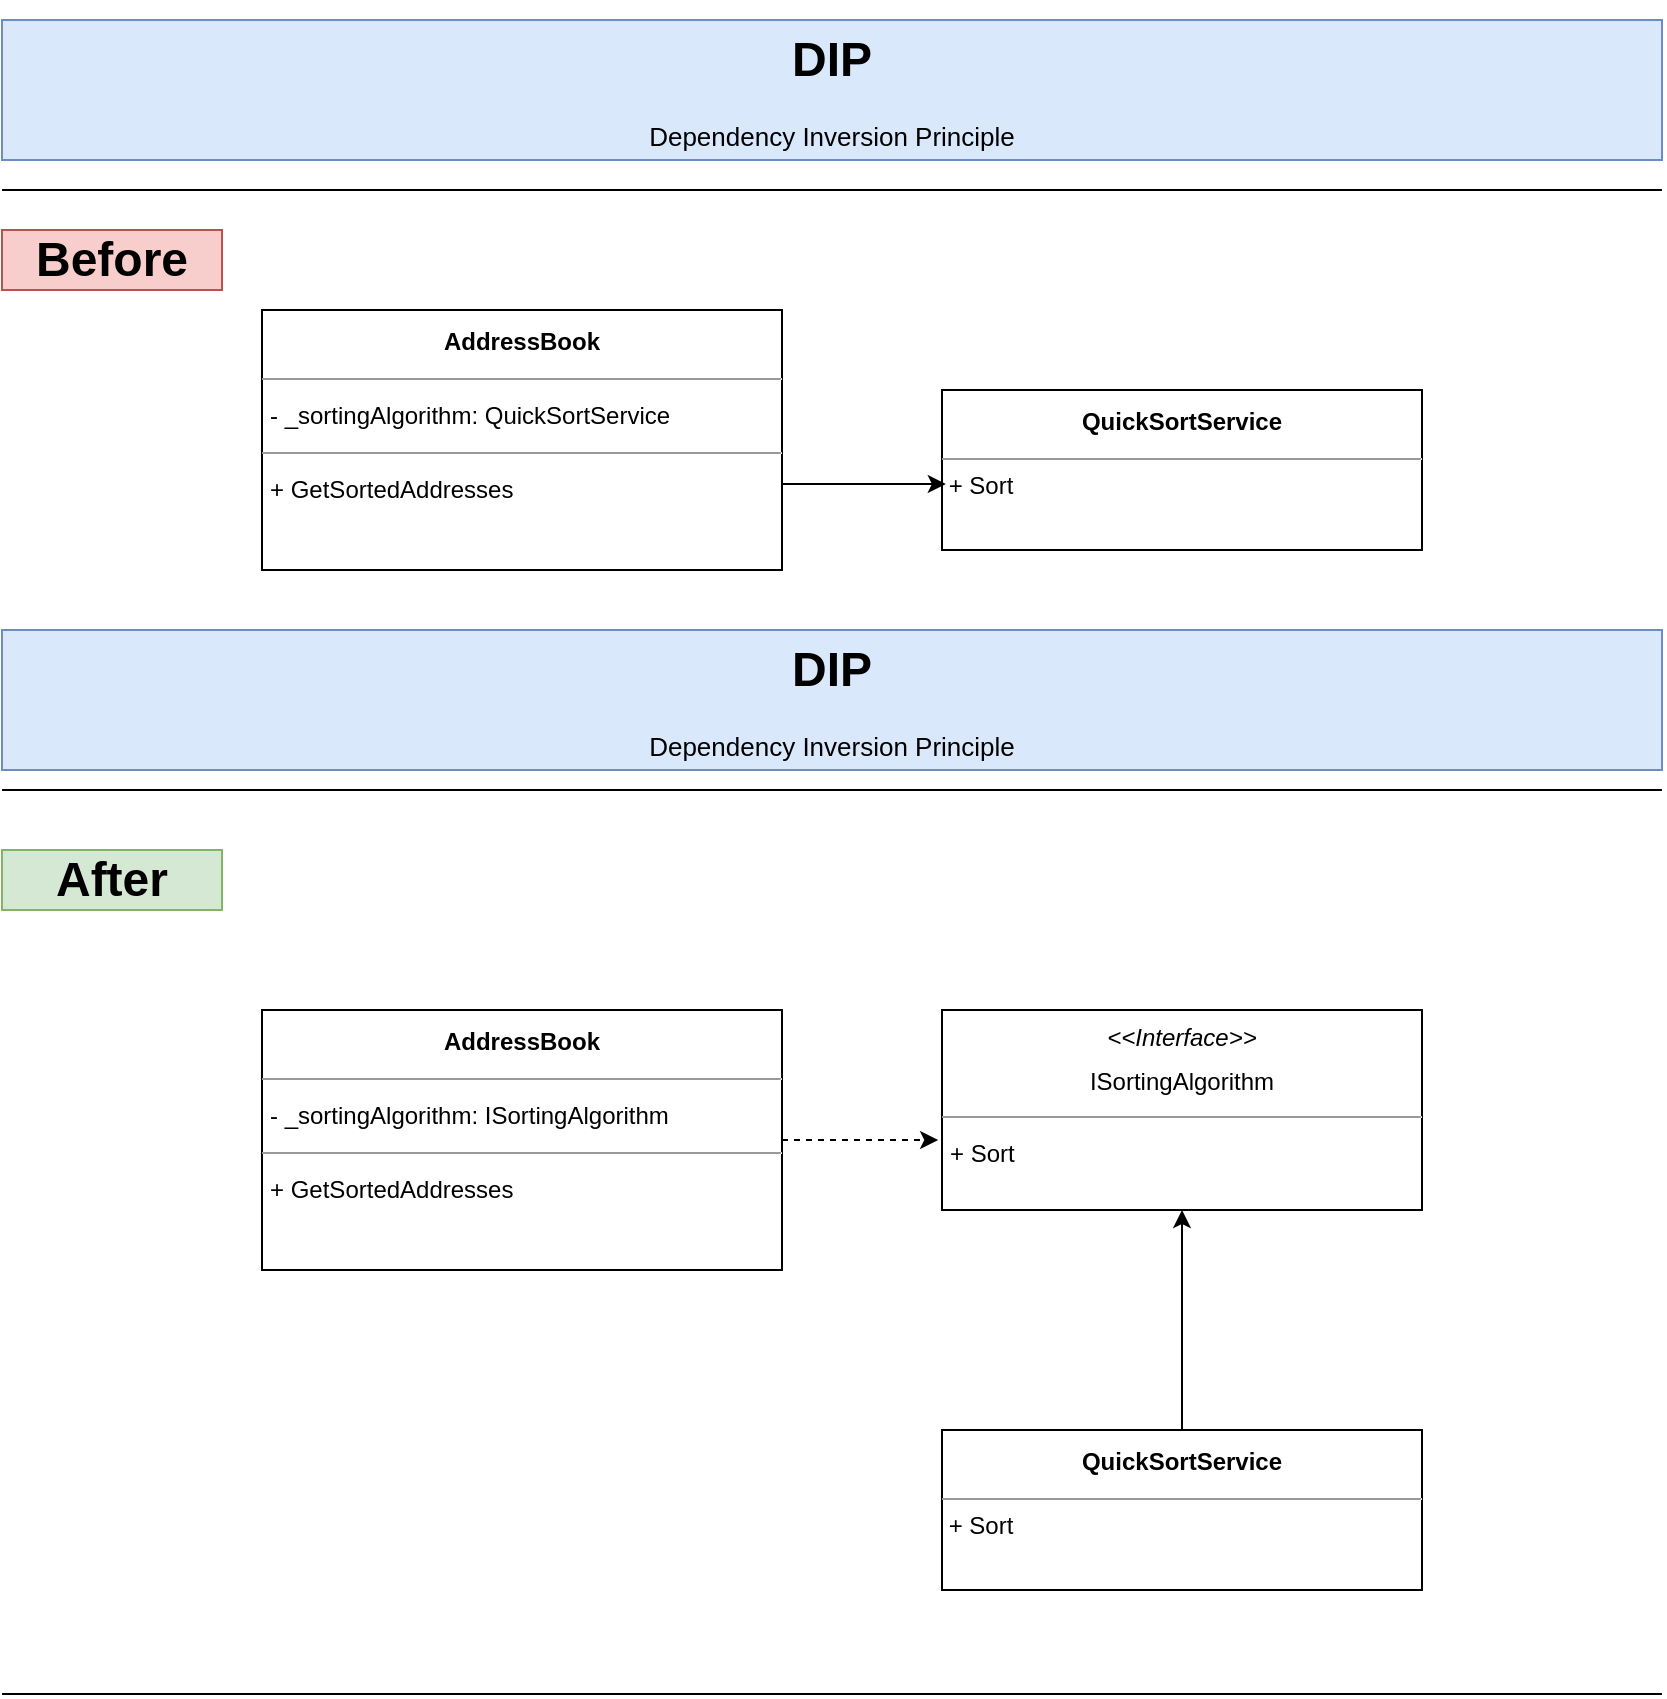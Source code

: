 <mxfile version="22.1.16" type="github">
  <diagram name="Page-1" id="HVa2IQAThoXC0-lEwRJ8">
    <mxGraphModel dx="1050" dy="541" grid="1" gridSize="10" guides="1" tooltips="1" connect="1" arrows="1" fold="1" page="1" pageScale="1" pageWidth="850" pageHeight="1100" math="0" shadow="0">
      <root>
        <mxCell id="0" />
        <mxCell id="1" parent="0" />
        <mxCell id="jmvI8g2nnBaHRP0kl7Kx-1" value="&lt;h1 style=&quot;&quot;&gt;DIP&lt;/h1&gt;&lt;p style=&quot;font-size: 13px;&quot;&gt;Dependency Inversion Principle&lt;/p&gt;" style="text;html=1;strokeColor=#6c8ebf;fillColor=#dae8fc;spacing=5;spacingTop=-20;whiteSpace=wrap;overflow=hidden;rounded=0;align=center;" parent="1" vertex="1">
          <mxGeometry x="10" y="15" width="830" height="70" as="geometry" />
        </mxCell>
        <mxCell id="jmvI8g2nnBaHRP0kl7Kx-2" value="&lt;h1&gt;Before&lt;/h1&gt;" style="text;html=1;strokeColor=#b85450;fillColor=#f8cecc;align=center;verticalAlign=middle;whiteSpace=wrap;rounded=0;" parent="1" vertex="1">
          <mxGeometry x="10" y="120" width="110" height="30" as="geometry" />
        </mxCell>
        <mxCell id="jmvI8g2nnBaHRP0kl7Kx-3" value="&lt;h1&gt;After&lt;/h1&gt;" style="text;html=1;strokeColor=#82b366;fillColor=#d5e8d4;align=center;verticalAlign=middle;whiteSpace=wrap;rounded=0;" parent="1" vertex="1">
          <mxGeometry x="10" y="430" width="110" height="30" as="geometry" />
        </mxCell>
        <mxCell id="jmvI8g2nnBaHRP0kl7Kx-4" value="" style="endArrow=none;html=1;rounded=0;" parent="1" edge="1">
          <mxGeometry width="50" height="50" relative="1" as="geometry">
            <mxPoint x="10" y="400" as="sourcePoint" />
            <mxPoint x="840" y="400" as="targetPoint" />
          </mxGeometry>
        </mxCell>
        <mxCell id="jmvI8g2nnBaHRP0kl7Kx-5" value="" style="endArrow=none;html=1;rounded=0;" parent="1" edge="1">
          <mxGeometry width="50" height="50" relative="1" as="geometry">
            <mxPoint x="10" y="852" as="sourcePoint" />
            <mxPoint x="840" y="852" as="targetPoint" />
          </mxGeometry>
        </mxCell>
        <mxCell id="jmvI8g2nnBaHRP0kl7Kx-6" value="" style="endArrow=none;html=1;rounded=0;" parent="1" edge="1">
          <mxGeometry width="50" height="50" relative="1" as="geometry">
            <mxPoint x="10" y="100" as="sourcePoint" />
            <mxPoint x="840" y="100" as="targetPoint" />
          </mxGeometry>
        </mxCell>
        <mxCell id="jmvI8g2nnBaHRP0kl7Kx-9" value="&lt;p style=&quot;text-align: center; margin: 4px 0px 0px; line-height: 200%;&quot;&gt;&lt;b&gt;QuickSortService&lt;/b&gt;&lt;br&gt;&lt;/p&gt;&lt;hr style=&quot;line-height: 200%;&quot; size=&quot;1&quot;&gt;&lt;p style=&quot;margin: 0px 0px 0px 4px; line-height: 200%;&quot;&gt;&lt;/p&gt;&amp;nbsp;+&amp;nbsp;Sort&lt;p style=&quot;margin: 0px 0px 0px 4px; line-height: 200%;&quot;&gt;&lt;span style=&quot;background-color: initial;&quot;&gt;&lt;br&gt;&lt;/span&gt;&lt;/p&gt;" style="verticalAlign=top;align=left;overflow=fill;fontSize=12;fontFamily=Helvetica;html=1;whiteSpace=wrap;" parent="1" vertex="1">
          <mxGeometry x="480" y="200" width="240" height="80" as="geometry" />
        </mxCell>
        <mxCell id="jmvI8g2nnBaHRP0kl7Kx-14" style="edgeStyle=orthogonalEdgeStyle;rounded=0;orthogonalLoop=1;jettySize=auto;html=1;exitX=1;exitY=0.669;exitDx=0;exitDy=0;exitPerimeter=0;entryX=0.008;entryY=0.588;entryDx=0;entryDy=0;entryPerimeter=0;" parent="1" source="jmvI8g2nnBaHRP0kl7Kx-13" target="jmvI8g2nnBaHRP0kl7Kx-9" edge="1">
          <mxGeometry relative="1" as="geometry" />
        </mxCell>
        <mxCell id="jmvI8g2nnBaHRP0kl7Kx-13" value="&lt;p style=&quot;text-align: center; margin: 4px 0px 0px; line-height: 200%;&quot;&gt;&lt;b&gt;AddressBook&lt;/b&gt;&lt;br&gt;&lt;/p&gt;&lt;hr style=&quot;line-height: 200%;&quot; size=&quot;1&quot;&gt;&lt;p style=&quot;margin: 0px 0px 0px 4px; line-height: 200%;&quot;&gt; - _sortingAlgorithm: QuickSortService&lt;br&gt;&lt;/p&gt;&lt;hr style=&quot;line-height: 200%;&quot; size=&quot;1&quot;&gt;&lt;p style=&quot;margin: 0px 0px 0px 4px; line-height: 200%;&quot;&gt;+ GetSortedAddresses&lt;/p&gt;&lt;p style=&quot;margin: 0px 0px 0px 4px; line-height: 200%;&quot;&gt;&lt;br&gt;&lt;/p&gt;" style="verticalAlign=top;align=left;overflow=fill;fontSize=12;fontFamily=Helvetica;html=1;whiteSpace=wrap;" parent="1" vertex="1">
          <mxGeometry x="140" y="160" width="260" height="130" as="geometry" />
        </mxCell>
        <mxCell id="jmvI8g2nnBaHRP0kl7Kx-20" style="edgeStyle=orthogonalEdgeStyle;rounded=0;orthogonalLoop=1;jettySize=auto;html=1;entryX=0.5;entryY=1;entryDx=0;entryDy=0;" parent="1" source="jmvI8g2nnBaHRP0kl7Kx-15" target="jmvI8g2nnBaHRP0kl7Kx-18" edge="1">
          <mxGeometry relative="1" as="geometry" />
        </mxCell>
        <mxCell id="jmvI8g2nnBaHRP0kl7Kx-15" value="&lt;p style=&quot;text-align: center; margin: 4px 0px 0px; line-height: 200%;&quot;&gt;&lt;b&gt;QuickSortService&lt;/b&gt;&lt;br&gt;&lt;/p&gt;&lt;hr style=&quot;line-height: 200%;&quot; size=&quot;1&quot;&gt;&lt;p style=&quot;margin: 0px 0px 0px 4px; line-height: 200%;&quot;&gt;&lt;/p&gt;&amp;nbsp;+&amp;nbsp;Sort&lt;p style=&quot;margin: 0px 0px 0px 4px; line-height: 200%;&quot;&gt;&lt;span style=&quot;background-color: initial;&quot;&gt;&lt;br&gt;&lt;/span&gt;&lt;/p&gt;" style="verticalAlign=top;align=left;overflow=fill;fontSize=12;fontFamily=Helvetica;html=1;whiteSpace=wrap;" parent="1" vertex="1">
          <mxGeometry x="480" y="720" width="240" height="80" as="geometry" />
        </mxCell>
        <mxCell id="jmvI8g2nnBaHRP0kl7Kx-17" value="&lt;p style=&quot;text-align: center; margin: 4px 0px 0px; line-height: 200%;&quot;&gt;&lt;b&gt;AddressBook&lt;/b&gt;&lt;br&gt;&lt;/p&gt;&lt;hr style=&quot;line-height: 200%;&quot; size=&quot;1&quot;&gt;&lt;p style=&quot;margin: 0px 0px 0px 4px; line-height: 200%;&quot;&gt; - _sortingAlgorithm: ISortingAlgorithm&lt;br&gt;&lt;/p&gt;&lt;hr style=&quot;line-height: 200%;&quot; size=&quot;1&quot;&gt;&lt;p style=&quot;margin: 0px 0px 0px 4px; line-height: 200%;&quot;&gt;+ GetSortedAddresses&lt;/p&gt;&lt;p style=&quot;margin: 0px 0px 0px 4px; line-height: 200%;&quot;&gt;&lt;br&gt;&lt;/p&gt;" style="verticalAlign=top;align=left;overflow=fill;fontSize=12;fontFamily=Helvetica;html=1;whiteSpace=wrap;" parent="1" vertex="1">
          <mxGeometry x="140" y="510" width="260" height="130" as="geometry" />
        </mxCell>
        <mxCell id="jmvI8g2nnBaHRP0kl7Kx-18" value="&lt;p style=&quot;margin: 4px 0px 0px; text-align: center; line-height: 180%;&quot;&gt;&lt;i&gt;&amp;lt;&amp;lt;Interface&amp;gt;&amp;gt;&lt;/i&gt;&lt;br&gt;ISortingAlgorithm&lt;br&gt;&lt;/p&gt;&lt;hr style=&quot;line-height: 180%;&quot; size=&quot;1&quot;&gt;&lt;p style=&quot;margin: 0px 0px 0px 4px; line-height: 180%;&quot;&gt;&lt;/p&gt;&lt;p style=&quot;border-color: var(--border-color); margin: 0px 0px 0px 4px; line-height: 24px;&quot;&gt;&lt;span style=&quot;background-color: initial;&quot;&gt;+ Sort&lt;/span&gt;&lt;/p&gt;" style="verticalAlign=top;align=left;overflow=fill;fontSize=12;fontFamily=Helvetica;html=1;whiteSpace=wrap;" parent="1" vertex="1">
          <mxGeometry x="480" y="510" width="240" height="100" as="geometry" />
        </mxCell>
        <mxCell id="jmvI8g2nnBaHRP0kl7Kx-19" style="edgeStyle=orthogonalEdgeStyle;rounded=0;orthogonalLoop=1;jettySize=auto;html=1;exitX=1;exitY=0.5;exitDx=0;exitDy=0;entryX=-0.008;entryY=0.65;entryDx=0;entryDy=0;entryPerimeter=0;dashed=1;" parent="1" source="jmvI8g2nnBaHRP0kl7Kx-17" target="jmvI8g2nnBaHRP0kl7Kx-18" edge="1">
          <mxGeometry relative="1" as="geometry" />
        </mxCell>
        <mxCell id="VZxpKzFdALML5l3o96Xa-2" value="&lt;h1 style=&quot;&quot;&gt;DIP&lt;/h1&gt;&lt;p style=&quot;font-size: 13px;&quot;&gt;Dependency Inversion Principle&lt;/p&gt;" style="text;html=1;strokeColor=#6c8ebf;fillColor=#dae8fc;spacing=5;spacingTop=-20;whiteSpace=wrap;overflow=hidden;rounded=0;align=center;" vertex="1" parent="1">
          <mxGeometry x="10" y="320" width="830" height="70" as="geometry" />
        </mxCell>
      </root>
    </mxGraphModel>
  </diagram>
</mxfile>

